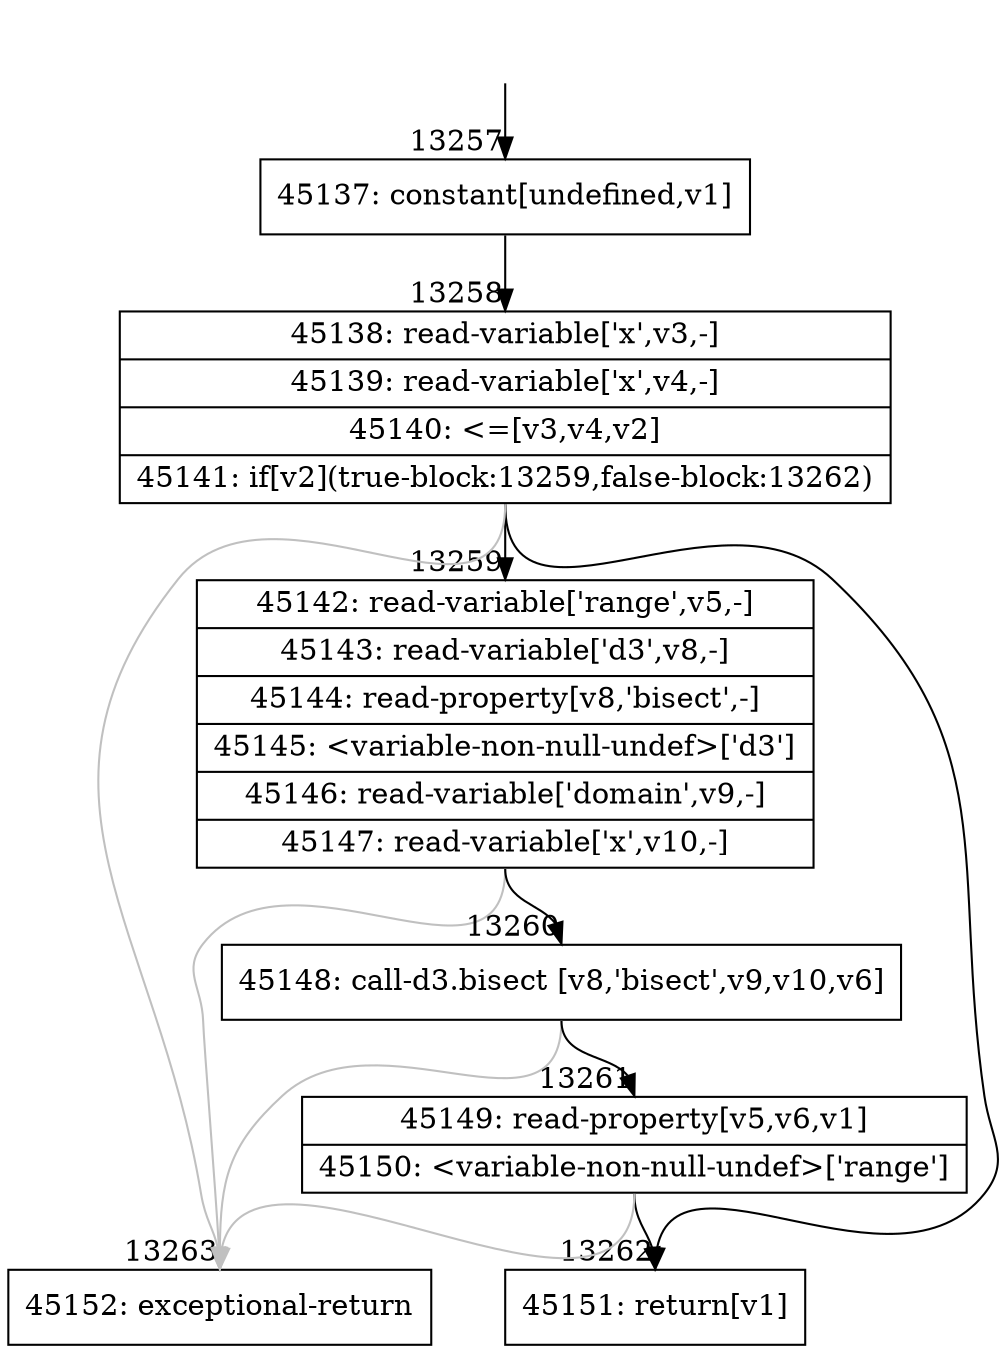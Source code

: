 digraph {
rankdir="TD"
BB_entry1237[shape=none,label=""];
BB_entry1237 -> BB13257 [tailport=s, headport=n, headlabel="    13257"]
BB13257 [shape=record label="{45137: constant[undefined,v1]}" ] 
BB13257 -> BB13258 [tailport=s, headport=n, headlabel="      13258"]
BB13258 [shape=record label="{45138: read-variable['x',v3,-]|45139: read-variable['x',v4,-]|45140: \<=[v3,v4,v2]|45141: if[v2](true-block:13259,false-block:13262)}" ] 
BB13258 -> BB13259 [tailport=s, headport=n, headlabel="      13259"]
BB13258 -> BB13262 [tailport=s, headport=n, headlabel="      13262"]
BB13258 -> BB13263 [tailport=s, headport=n, color=gray, headlabel="      13263"]
BB13259 [shape=record label="{45142: read-variable['range',v5,-]|45143: read-variable['d3',v8,-]|45144: read-property[v8,'bisect',-]|45145: \<variable-non-null-undef\>['d3']|45146: read-variable['domain',v9,-]|45147: read-variable['x',v10,-]}" ] 
BB13259 -> BB13260 [tailport=s, headport=n, headlabel="      13260"]
BB13259 -> BB13263 [tailport=s, headport=n, color=gray]
BB13260 [shape=record label="{45148: call-d3.bisect [v8,'bisect',v9,v10,v6]}" ] 
BB13260 -> BB13261 [tailport=s, headport=n, headlabel="      13261"]
BB13260 -> BB13263 [tailport=s, headport=n, color=gray]
BB13261 [shape=record label="{45149: read-property[v5,v6,v1]|45150: \<variable-non-null-undef\>['range']}" ] 
BB13261 -> BB13262 [tailport=s, headport=n]
BB13261 -> BB13263 [tailport=s, headport=n, color=gray]
BB13262 [shape=record label="{45151: return[v1]}" ] 
BB13263 [shape=record label="{45152: exceptional-return}" ] 
//#$~ 7893
}
